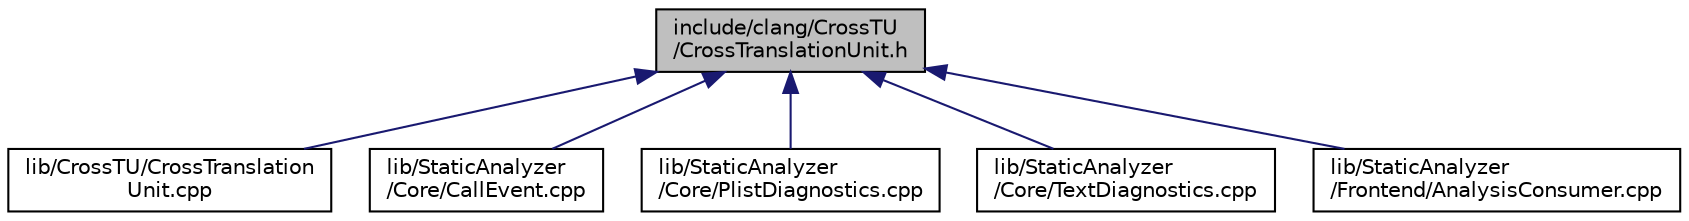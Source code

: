 digraph "include/clang/CrossTU/CrossTranslationUnit.h"
{
 // LATEX_PDF_SIZE
  bgcolor="transparent";
  edge [fontname="Helvetica",fontsize="10",labelfontname="Helvetica",labelfontsize="10"];
  node [fontname="Helvetica",fontsize="10",shape=record];
  Node1 [label="include/clang/CrossTU\l/CrossTranslationUnit.h",height=0.2,width=0.4,color="black", fillcolor="grey75", style="filled", fontcolor="black",tooltip=" "];
  Node1 -> Node2 [dir="back",color="midnightblue",fontsize="10",style="solid",fontname="Helvetica"];
  Node2 [label="lib/CrossTU/CrossTranslation\lUnit.cpp",height=0.2,width=0.4,color="black",URL="$CrossTranslationUnit_8cpp.html",tooltip=" "];
  Node1 -> Node3 [dir="back",color="midnightblue",fontsize="10",style="solid",fontname="Helvetica"];
  Node3 [label="lib/StaticAnalyzer\l/Core/CallEvent.cpp",height=0.2,width=0.4,color="black",URL="$CallEvent_8cpp.html",tooltip=" "];
  Node1 -> Node4 [dir="back",color="midnightblue",fontsize="10",style="solid",fontname="Helvetica"];
  Node4 [label="lib/StaticAnalyzer\l/Core/PlistDiagnostics.cpp",height=0.2,width=0.4,color="black",URL="$PlistDiagnostics_8cpp.html",tooltip=" "];
  Node1 -> Node5 [dir="back",color="midnightblue",fontsize="10",style="solid",fontname="Helvetica"];
  Node5 [label="lib/StaticAnalyzer\l/Core/TextDiagnostics.cpp",height=0.2,width=0.4,color="black",URL="$TextDiagnostics_8cpp.html",tooltip=" "];
  Node1 -> Node6 [dir="back",color="midnightblue",fontsize="10",style="solid",fontname="Helvetica"];
  Node6 [label="lib/StaticAnalyzer\l/Frontend/AnalysisConsumer.cpp",height=0.2,width=0.4,color="black",URL="$AnalysisConsumer_8cpp.html",tooltip=" "];
}
